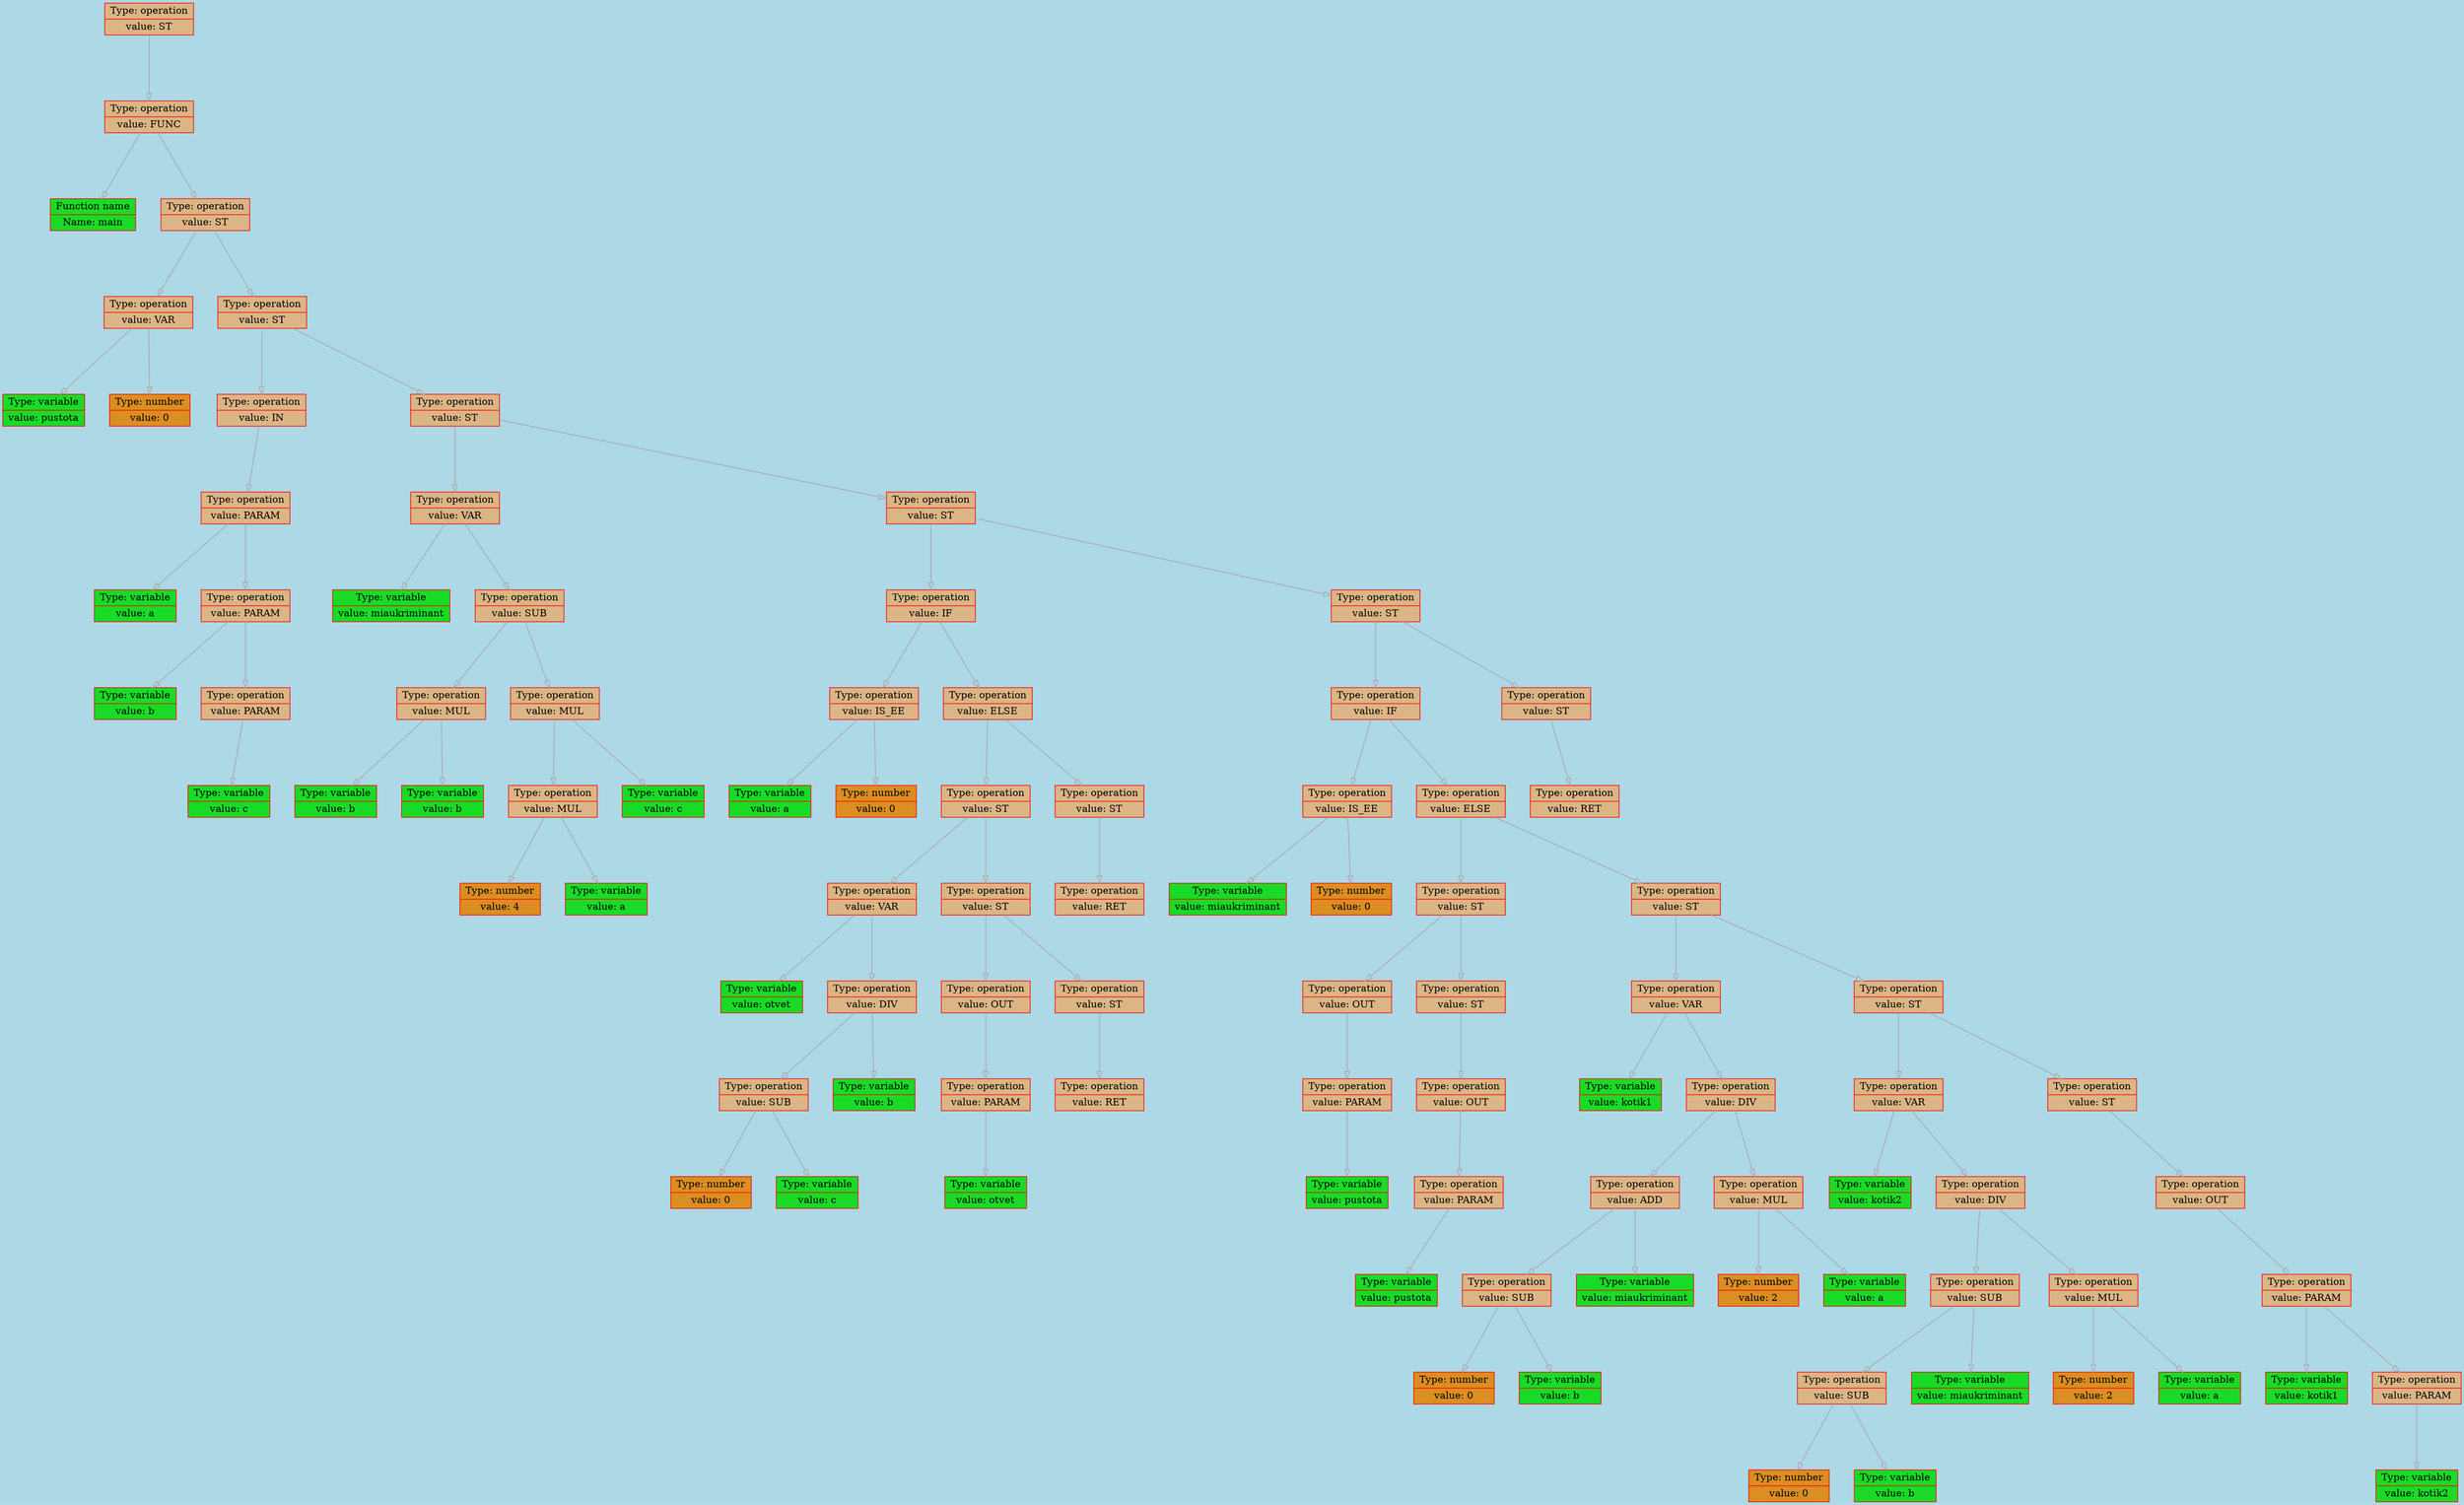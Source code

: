 
    digraph g {
        bgcolor="lightblue";
        dpi      = 200;
        fontname = "Comic Sans MS";
        fontsize = 20;
        rankdir   =  TB;
        edge [color = darkgrey, arrowhead = onormal, arrowsize = 1, penwidth = 1.2]
        graph[fillcolor = lightgreen, ranksep = 1.3, nodesep = 0.5,
        style = "rounded, filled",color = green, penwidth = 2]

    Node000001ca469807c0[shape=record, width=0.2, style="filled", color="red", fillcolor="#DBB585",label=" {Type: operation | value: ST}"] 
 
Node000001ca469803d0[shape=record, width=0.2, style="filled", color="red", fillcolor="#DBB585",label=" {Type: operation | value: FUNC}"] 
 
Node000001ca46747800[shape=record, width=0.2, style="filled", color="red", fillcolor="#19DB27",label=" {Function name |Name: main}"] 
 
Node000001ca46980790[shape=record, width=0.2, style="filled", color="red", fillcolor="#DBB585",label=" {Type: operation | value: ST}"] 
 
Node000001ca46747740[shape=record, width=0.2, style="filled", color="red", fillcolor="#DBB585",label=" {Type: operation | value: VAR}"] 
 
Node000001ca467479e0[shape=record, width=0.2, style="filled", color="red", fillcolor="#19DB27",label=" {Type: variable | value: pustota}"] 
 
Node000001ca46747830[shape=record, width=0.2, style="filled", color="red", fillcolor="#DB8E21",label=" {Type: number | value: 0}"] 
 
Node000001ca46980820[shape=record, width=0.2, style="filled", color="red", fillcolor="#DBB585",label=" {Type: operation | value: ST}"] 
 
Node000001ca46747950[shape=record, width=0.2, style="filled", color="red", fillcolor="#DBB585",label=" {Type: operation | value: IN}"] 
 
Node000001ca46747920[shape=record, width=0.2, style="filled", color="red", fillcolor="#DBB585",label=" {Type: operation | value: PARAM}"] 
 
Node000001ca46747860[shape=record, width=0.2, style="filled", color="red", fillcolor="#19DB27",label=" {Type: variable | value: a}"] 
 
Node000001ca46747770[shape=record, width=0.2, style="filled", color="red", fillcolor="#DBB585",label=" {Type: operation | value: PARAM}"] 
 
Node000001ca467477a0[shape=record, width=0.2, style="filled", color="red", fillcolor="#19DB27",label=" {Type: variable | value: b}"] 
 
Node000001ca467479b0[shape=record, width=0.2, style="filled", color="red", fillcolor="#DBB585",label=" {Type: operation | value: PARAM}"] 
 
Node000001ca46747980[shape=record, width=0.2, style="filled", color="red", fillcolor="#19DB27",label=" {Type: variable | value: c}"] 
 
Node000001ca469802e0[shape=record, width=0.2, style="filled", color="red", fillcolor="#DBB585",label=" {Type: operation | value: ST}"] 
 
Node000001ca4674e920[shape=record, width=0.2, style="filled", color="red", fillcolor="#DBB585",label=" {Type: operation | value: VAR}"] 
 
Node000001ca467477d0[shape=record, width=0.2, style="filled", color="red", fillcolor="#19DB27",label=" {Type: variable | value: miaukriminant}"] 
 
Node000001ca4674e7d0[shape=record, width=0.2, style="filled", color="red", fillcolor="#DBB585",label=" {Type: operation | value: SUB}"] 
 
Node000001ca467476b0[shape=record, width=0.2, style="filled", color="red", fillcolor="#DBB585",label=" {Type: operation | value: MUL}"] 
 
Node000001ca46747680[shape=record, width=0.2, style="filled", color="red", fillcolor="#19DB27",label=" {Type: variable | value: b}"] 
 
Node000001ca467478f0[shape=record, width=0.2, style="filled", color="red", fillcolor="#19DB27",label=" {Type: variable | value: b}"] 
 
Node000001ca4674e800[shape=record, width=0.2, style="filled", color="red", fillcolor="#DBB585",label=" {Type: operation | value: MUL}"] 
 
Node000001ca46747710[shape=record, width=0.2, style="filled", color="red", fillcolor="#DBB585",label=" {Type: operation | value: MUL}"] 
 
Node000001ca46747890[shape=record, width=0.2, style="filled", color="red", fillcolor="#DB8E21",label=" {Type: number | value: 4}"] 
 
Node000001ca467476e0[shape=record, width=0.2, style="filled", color="red", fillcolor="#19DB27",label=" {Type: variable | value: a}"] 
 
Node000001ca467478c0[shape=record, width=0.2, style="filled", color="red", fillcolor="#19DB27",label=" {Type: variable | value: c}"] 
 
Node000001ca46980610[shape=record, width=0.2, style="filled", color="red", fillcolor="#DBB585",label=" {Type: operation | value: ST}"] 
 
Node000001ca4674eaa0[shape=record, width=0.2, style="filled", color="red", fillcolor="#DBB585",label=" {Type: operation | value: IF}"] 
 
Node000001ca4674ee00[shape=record, width=0.2, style="filled", color="red", fillcolor="#DBB585",label=" {Type: operation | value: IS_EE}"] 
 
Node000001ca4674e9b0[shape=record, width=0.2, style="filled", color="red", fillcolor="#19DB27",label=" {Type: variable | value: a}"] 
 
Node000001ca4674ebc0[shape=record, width=0.2, style="filled", color="red", fillcolor="#DB8E21",label=" {Type: number | value: 0}"] 
 
Node000001ca4674e830[shape=record, width=0.2, style="filled", color="red", fillcolor="#DBB585",label=" {Type: operation | value: ELSE}"] 
 
Node000001ca4674e7a0[shape=record, width=0.2, style="filled", color="red", fillcolor="#DBB585",label=" {Type: operation | value: ST}"] 
 
Node000001ca4674ea40[shape=record, width=0.2, style="filled", color="red", fillcolor="#DBB585",label=" {Type: operation | value: VAR}"] 
 
Node000001ca4674eec0[shape=record, width=0.2, style="filled", color="red", fillcolor="#19DB27",label=" {Type: variable | value: otvet}"] 
 
Node000001ca4674ed10[shape=record, width=0.2, style="filled", color="red", fillcolor="#DBB585",label=" {Type: operation | value: DIV}"] 
 
Node000001ca4674e950[shape=record, width=0.2, style="filled", color="red", fillcolor="#DBB585",label=" {Type: operation | value: SUB}"] 
 
Node000001ca4674e9e0[shape=record, width=0.2, style="filled", color="red", fillcolor="#DB8E21",label=" {Type: number | value: 0}"] 
 
Node000001ca4674e740[shape=record, width=0.2, style="filled", color="red", fillcolor="#19DB27",label=" {Type: variable | value: c}"] 
 
Node000001ca4674ea10[shape=record, width=0.2, style="filled", color="red", fillcolor="#19DB27",label=" {Type: variable | value: b}"] 
 
Node000001ca4674eb60[shape=record, width=0.2, style="filled", color="red", fillcolor="#DBB585",label=" {Type: operation | value: ST}"] 
 
Node000001ca4674e980[shape=record, width=0.2, style="filled", color="red", fillcolor="#DBB585",label=" {Type: operation | value: OUT}"] 
 
Node000001ca4674ec20[shape=record, width=0.2, style="filled", color="red", fillcolor="#DBB585",label=" {Type: operation | value: PARAM}"] 
 
Node000001ca4674e770[shape=record, width=0.2, style="filled", color="red", fillcolor="#19DB27",label=" {Type: variable | value: otvet}"] 
 
Node000001ca4674ea70[shape=record, width=0.2, style="filled", color="red", fillcolor="#DBB585",label=" {Type: operation | value: ST}"] 
 
Node000001ca4674e860[shape=record, width=0.2, style="filled", color="red", fillcolor="#DBB585",label=" {Type: operation | value: RET}"] 
 
Node000001ca4674ec80[shape=record, width=0.2, style="filled", color="red", fillcolor="#DBB585",label=" {Type: operation | value: ST}"] 
 
Node000001ca4674eb90[shape=record, width=0.2, style="filled", color="red", fillcolor="#DBB585",label=" {Type: operation | value: RET}"] 
 
Node000001ca46980760[shape=record, width=0.2, style="filled", color="red", fillcolor="#DBB585",label=" {Type: operation | value: ST}"] 
 
Node000001ca46980250[shape=record, width=0.2, style="filled", color="red", fillcolor="#DBB585",label=" {Type: operation | value: IF}"] 
 
Node000001ca4674ead0[shape=record, width=0.2, style="filled", color="red", fillcolor="#DBB585",label=" {Type: operation | value: IS_EE}"] 
 
Node000001ca4674ee90[shape=record, width=0.2, style="filled", color="red", fillcolor="#19DB27",label=" {Type: variable | value: miaukriminant}"] 
 
Node000001ca4674e890[shape=record, width=0.2, style="filled", color="red", fillcolor="#DB8E21",label=" {Type: number | value: 0}"] 
 
Node000001ca469803a0[shape=record, width=0.2, style="filled", color="red", fillcolor="#DBB585",label=" {Type: operation | value: ELSE}"] 
 
Node000001ca4674ecb0[shape=record, width=0.2, style="filled", color="red", fillcolor="#DBB585",label=" {Type: operation | value: ST}"] 
 
Node000001ca4674eb00[shape=record, width=0.2, style="filled", color="red", fillcolor="#DBB585",label=" {Type: operation | value: OUT}"] 
 
Node000001ca4674e8f0[shape=record, width=0.2, style="filled", color="red", fillcolor="#DBB585",label=" {Type: operation | value: PARAM}"] 
 
Node000001ca4674e8c0[shape=record, width=0.2, style="filled", color="red", fillcolor="#19DB27",label=" {Type: variable | value: pustota}"] 
 
Node000001ca4674ee30[shape=record, width=0.2, style="filled", color="red", fillcolor="#DBB585",label=" {Type: operation | value: ST}"] 
 
Node000001ca4674ec50[shape=record, width=0.2, style="filled", color="red", fillcolor="#DBB585",label=" {Type: operation | value: OUT}"] 
 
Node000001ca4674ebf0[shape=record, width=0.2, style="filled", color="red", fillcolor="#DBB585",label=" {Type: operation | value: PARAM}"] 
 
Node000001ca4674eb30[shape=record, width=0.2, style="filled", color="red", fillcolor="#19DB27",label=" {Type: variable | value: pustota}"] 
 
Node000001ca46980730[shape=record, width=0.2, style="filled", color="red", fillcolor="#DBB585",label=" {Type: operation | value: ST}"] 
 
Node000001ca46980220[shape=record, width=0.2, style="filled", color="red", fillcolor="#DBB585",label=" {Type: operation | value: VAR}"] 
 
Node000001ca4674ece0[shape=record, width=0.2, style="filled", color="red", fillcolor="#19DB27",label=" {Type: variable | value: kotik1}"] 
 
Node000001ca46980400[shape=record, width=0.2, style="filled", color="red", fillcolor="#DBB585",label=" {Type: operation | value: DIV}"] 
 
Node000001ca4674ee60[shape=record, width=0.2, style="filled", color="red", fillcolor="#DBB585",label=" {Type: operation | value: ADD}"] 
 
Node000001ca4674eda0[shape=record, width=0.2, style="filled", color="red", fillcolor="#DBB585",label=" {Type: operation | value: SUB}"] 
 
Node000001ca4674ed40[shape=record, width=0.2, style="filled", color="red", fillcolor="#DB8E21",label=" {Type: number | value: 0}"] 
 
Node000001ca4674ed70[shape=record, width=0.2, style="filled", color="red", fillcolor="#19DB27",label=" {Type: variable | value: b}"] 
 
Node000001ca4674edd0[shape=record, width=0.2, style="filled", color="red", fillcolor="#19DB27",label=" {Type: variable | value: miaukriminant}"] 
 
Node000001ca46980370[shape=record, width=0.2, style="filled", color="red", fillcolor="#DBB585",label=" {Type: operation | value: MUL}"] 
 
Node000001ca46980520[shape=record, width=0.2, style="filled", color="red", fillcolor="#DB8E21",label=" {Type: number | value: 2}"] 
 
Node000001ca469804c0[shape=record, width=0.2, style="filled", color="red", fillcolor="#19DB27",label=" {Type: variable | value: a}"] 
 
Node000001ca46980700[shape=record, width=0.2, style="filled", color="red", fillcolor="#DBB585",label=" {Type: operation | value: ST}"] 
 
Node000001ca469806a0[shape=record, width=0.2, style="filled", color="red", fillcolor="#DBB585",label=" {Type: operation | value: VAR}"] 
 
Node000001ca46980550[shape=record, width=0.2, style="filled", color="red", fillcolor="#19DB27",label=" {Type: variable | value: kotik2}"] 
 
Node000001ca46980310[shape=record, width=0.2, style="filled", color="red", fillcolor="#DBB585",label=" {Type: operation | value: DIV}"] 
 
Node000001ca46980340[shape=record, width=0.2, style="filled", color="red", fillcolor="#DBB585",label=" {Type: operation | value: SUB}"] 
 
Node000001ca469801f0[shape=record, width=0.2, style="filled", color="red", fillcolor="#DBB585",label=" {Type: operation | value: SUB}"] 
 
Node000001ca46980430[shape=record, width=0.2, style="filled", color="red", fillcolor="#DB8E21",label=" {Type: number | value: 0}"] 
 
Node000001ca46980130[shape=record, width=0.2, style="filled", color="red", fillcolor="#19DB27",label=" {Type: variable | value: b}"] 
 
Node000001ca46980580[shape=record, width=0.2, style="filled", color="red", fillcolor="#19DB27",label=" {Type: variable | value: miaukriminant}"] 
 
Node000001ca46980670[shape=record, width=0.2, style="filled", color="red", fillcolor="#DBB585",label=" {Type: operation | value: MUL}"] 
 
Node000001ca46980850[shape=record, width=0.2, style="filled", color="red", fillcolor="#DB8E21",label=" {Type: number | value: 2}"] 
 
Node000001ca469800d0[shape=record, width=0.2, style="filled", color="red", fillcolor="#19DB27",label=" {Type: variable | value: a}"] 
 
Node000001ca469804f0[shape=record, width=0.2, style="filled", color="red", fillcolor="#DBB585",label=" {Type: operation | value: ST}"] 
 
Node000001ca469802b0[shape=record, width=0.2, style="filled", color="red", fillcolor="#DBB585",label=" {Type: operation | value: OUT}"] 
 
Node000001ca469806d0[shape=record, width=0.2, style="filled", color="red", fillcolor="#DBB585",label=" {Type: operation | value: PARAM}"] 
 
Node000001ca46980460[shape=record, width=0.2, style="filled", color="red", fillcolor="#19DB27",label=" {Type: variable | value: kotik1}"] 
 
Node000001ca46980160[shape=record, width=0.2, style="filled", color="red", fillcolor="#DBB585",label=" {Type: operation | value: PARAM}"] 
 
Node000001ca469805b0[shape=record, width=0.2, style="filled", color="red", fillcolor="#19DB27",label=" {Type: variable | value: kotik2}"] 
 
Node000001ca469805e0[shape=record, width=0.2, style="filled", color="red", fillcolor="#DBB585",label=" {Type: operation | value: ST}"] 
 
Node000001ca46980640[shape=record, width=0.2, style="filled", color="red", fillcolor="#DBB585",label=" {Type: operation | value: RET}"] 
 
Node000001ca469807c0->Node000001ca469803d0
Node000001ca469803d0->Node000001ca46747800
Node000001ca469803d0->Node000001ca46980790
Node000001ca46980790->Node000001ca46747740
Node000001ca46747740->Node000001ca467479e0
Node000001ca46747740->Node000001ca46747830
Node000001ca46980790->Node000001ca46980820
Node000001ca46980820->Node000001ca46747950
Node000001ca46747950->Node000001ca46747920
Node000001ca46747920->Node000001ca46747860
Node000001ca46747920->Node000001ca46747770
Node000001ca46747770->Node000001ca467477a0
Node000001ca46747770->Node000001ca467479b0
Node000001ca467479b0->Node000001ca46747980
Node000001ca46980820->Node000001ca469802e0
Node000001ca469802e0->Node000001ca4674e920
Node000001ca4674e920->Node000001ca467477d0
Node000001ca4674e920->Node000001ca4674e7d0
Node000001ca4674e7d0->Node000001ca467476b0
Node000001ca467476b0->Node000001ca46747680
Node000001ca467476b0->Node000001ca467478f0
Node000001ca4674e7d0->Node000001ca4674e800
Node000001ca4674e800->Node000001ca46747710
Node000001ca46747710->Node000001ca46747890
Node000001ca46747710->Node000001ca467476e0
Node000001ca4674e800->Node000001ca467478c0
Node000001ca469802e0->Node000001ca46980610
Node000001ca46980610->Node000001ca4674eaa0
Node000001ca4674eaa0->Node000001ca4674ee00
Node000001ca4674ee00->Node000001ca4674e9b0
Node000001ca4674ee00->Node000001ca4674ebc0
Node000001ca4674eaa0->Node000001ca4674e830
Node000001ca4674e830->Node000001ca4674e7a0
Node000001ca4674e7a0->Node000001ca4674ea40
Node000001ca4674ea40->Node000001ca4674eec0
Node000001ca4674ea40->Node000001ca4674ed10
Node000001ca4674ed10->Node000001ca4674e950
Node000001ca4674e950->Node000001ca4674e9e0
Node000001ca4674e950->Node000001ca4674e740
Node000001ca4674ed10->Node000001ca4674ea10
Node000001ca4674e7a0->Node000001ca4674eb60
Node000001ca4674eb60->Node000001ca4674e980
Node000001ca4674e980->Node000001ca4674ec20
Node000001ca4674ec20->Node000001ca4674e770
Node000001ca4674eb60->Node000001ca4674ea70
Node000001ca4674ea70->Node000001ca4674e860
Node000001ca4674e830->Node000001ca4674ec80
Node000001ca4674ec80->Node000001ca4674eb90
Node000001ca46980610->Node000001ca46980760
Node000001ca46980760->Node000001ca46980250
Node000001ca46980250->Node000001ca4674ead0
Node000001ca4674ead0->Node000001ca4674ee90
Node000001ca4674ead0->Node000001ca4674e890
Node000001ca46980250->Node000001ca469803a0
Node000001ca469803a0->Node000001ca4674ecb0
Node000001ca4674ecb0->Node000001ca4674eb00
Node000001ca4674eb00->Node000001ca4674e8f0
Node000001ca4674e8f0->Node000001ca4674e8c0
Node000001ca4674ecb0->Node000001ca4674ee30
Node000001ca4674ee30->Node000001ca4674ec50
Node000001ca4674ec50->Node000001ca4674ebf0
Node000001ca4674ebf0->Node000001ca4674eb30
Node000001ca469803a0->Node000001ca46980730
Node000001ca46980730->Node000001ca46980220
Node000001ca46980220->Node000001ca4674ece0
Node000001ca46980220->Node000001ca46980400
Node000001ca46980400->Node000001ca4674ee60
Node000001ca4674ee60->Node000001ca4674eda0
Node000001ca4674eda0->Node000001ca4674ed40
Node000001ca4674eda0->Node000001ca4674ed70
Node000001ca4674ee60->Node000001ca4674edd0
Node000001ca46980400->Node000001ca46980370
Node000001ca46980370->Node000001ca46980520
Node000001ca46980370->Node000001ca469804c0
Node000001ca46980730->Node000001ca46980700
Node000001ca46980700->Node000001ca469806a0
Node000001ca469806a0->Node000001ca46980550
Node000001ca469806a0->Node000001ca46980310
Node000001ca46980310->Node000001ca46980340
Node000001ca46980340->Node000001ca469801f0
Node000001ca469801f0->Node000001ca46980430
Node000001ca469801f0->Node000001ca46980130
Node000001ca46980340->Node000001ca46980580
Node000001ca46980310->Node000001ca46980670
Node000001ca46980670->Node000001ca46980850
Node000001ca46980670->Node000001ca469800d0
Node000001ca46980700->Node000001ca469804f0
Node000001ca469804f0->Node000001ca469802b0
Node000001ca469802b0->Node000001ca469806d0
Node000001ca469806d0->Node000001ca46980460
Node000001ca469806d0->Node000001ca46980160
Node000001ca46980160->Node000001ca469805b0
Node000001ca46980760->Node000001ca469805e0
Node000001ca469805e0->Node000001ca46980640
}
